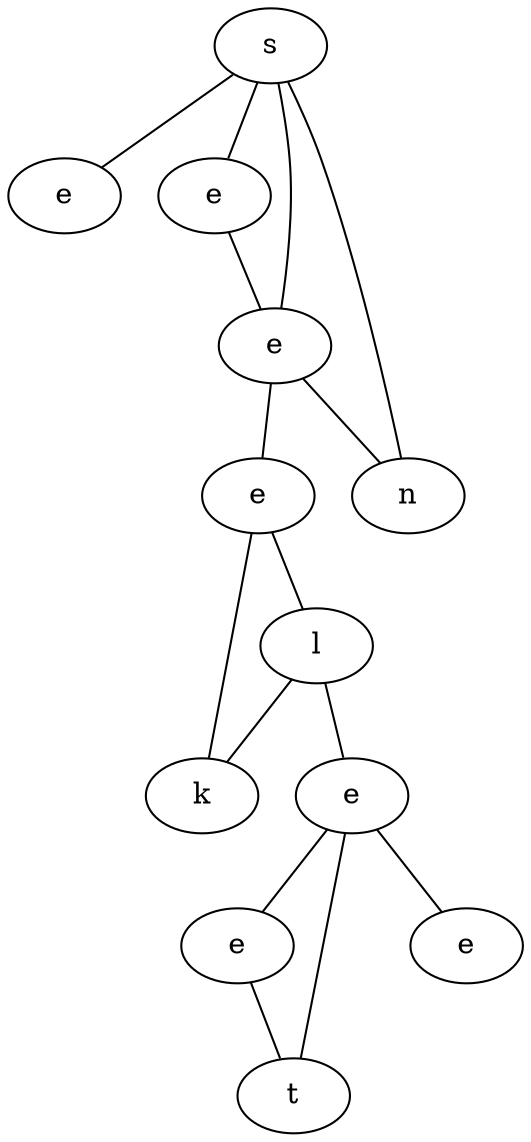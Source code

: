 graph {
apUE[label="s"]
PQPN[label="e"]
rnqY[label="e"]
jQmi[label="e"]
fCaI[label="n"]
aYkU[label="e"]
tiEq[label="l"]
KrgS[label="k"]
Gelj[label="e"]
Txre[label="e"]
NpvN[label="t"]
soDP[label="e"]
apUE -- PQPN
apUE -- rnqY
apUE -- jQmi
apUE -- fCaI
rnqY -- jQmi
jQmi -- aYkU
jQmi -- fCaI
aYkU -- tiEq
aYkU -- KrgS
tiEq -- KrgS
tiEq -- Gelj
Gelj -- Txre
Gelj -- NpvN
Gelj -- soDP
Txre -- NpvN
}